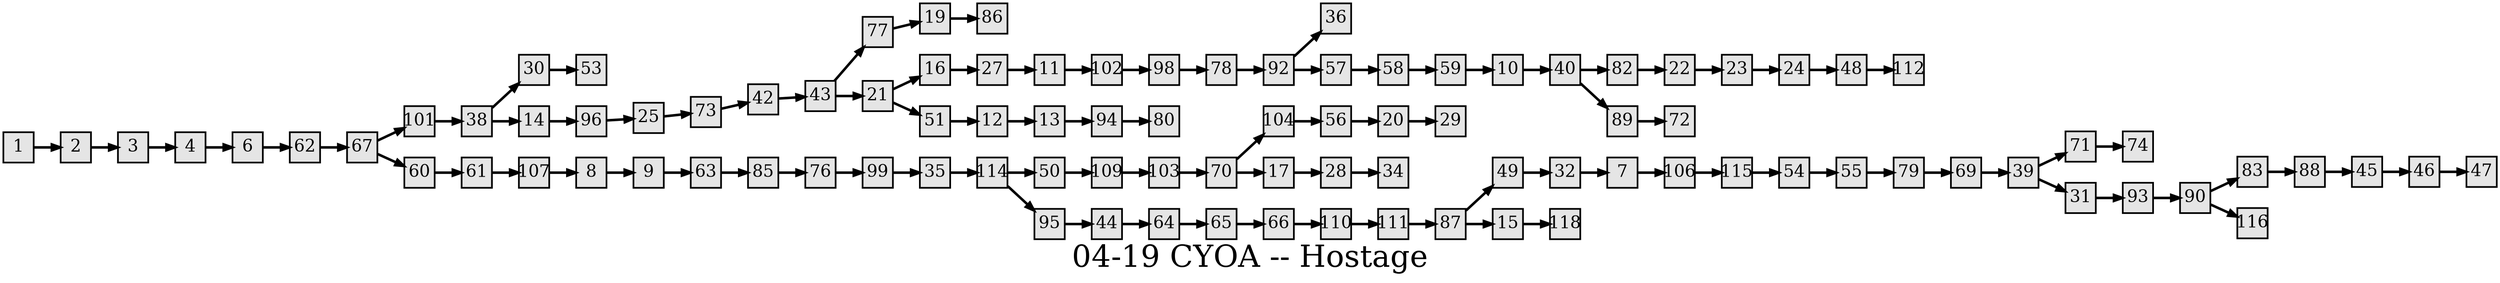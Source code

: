 digraph g{
  graph [ label="04-19 CYOA -- Hostage" rankdir=LR, ordering=out, fontsize=36, nodesep="0.35", ranksep="0.45"];
  node  [shape=rect, penwidth=2, fontsize=20, style=filled, fillcolor=grey90, margin="0,0", labelfloat=true, regular=true, fixedsize=true];
  edge  [labelfloat=true, penwidth=3, fontsize=12];

  1 -> 2;
  2 -> 3;
  3 -> 4;
  4 -> 6;
  6 -> 62;
  7 -> 106;
  8 -> 9;
  9 -> 63;
  10 -> 40;
  11 -> 102;
  12 -> 13;
  13 -> 94;
  14 -> 96;
  15 -> 118;
  16 -> 27;
  17 -> 28;
  19 -> 86;
  20 -> 29;
  21 -> 16;
  21 -> 51;
  22 -> 23;
  23 -> 24;
  24 -> 48;
  25 -> 73;
  27 -> 11;
  28 -> 34;
  30 -> 53;
  31 -> 93;
  32 -> 7;
  35 -> 114;
  38 -> 30;
  38 -> 14;
  39 -> 71;
  39 -> 31;
  40 -> 82;
  40 -> 89;
  42 -> 43;
  43 -> 77;
  43 -> 21;
  44 -> 64;
  45 -> 46;
  46 -> 47;
  48 -> 112;
  49 -> 32;
  50 -> 109;
  51 -> 12;
  54 -> 55;
  55 -> 79;
  56 -> 20;
  57 -> 58;
  58 -> 59;
  59 -> 10;
  60 -> 61;
  61 -> 107;
  62 -> 67;
  63 -> 85;
  64 -> 65;
  65 -> 66;
  66 -> 110;
  67 -> 101;
  67 -> 60;
  69 -> 39;
  70 -> 104;
  70 -> 17;
  71 -> 74;
  73 -> 42;
  76 -> 99;
  77 -> 19;
  78 -> 92;
  79 -> 69;
  82 -> 22;
  83 -> 88;
  85 -> 76;
  87 -> 49;
  87 -> 15;
  88 -> 45;
  89 -> 72;
  90 -> 83;
  90 -> 116;
  92 -> 36;
  92 -> 57;
  93 -> 90;
  94 -> 80;
  95 -> 44;
  96 -> 25;
  98 -> 78;
  99 -> 35;
  101 -> 38;
  102 -> 98;
  103 -> 70;
  104 -> 56;
  106 -> 115;
  107 -> 8;
  109 -> 103;
  110 -> 111;
  111 -> 87;
  114 -> 50;
  114 -> 95;
  115 -> 54;
}

